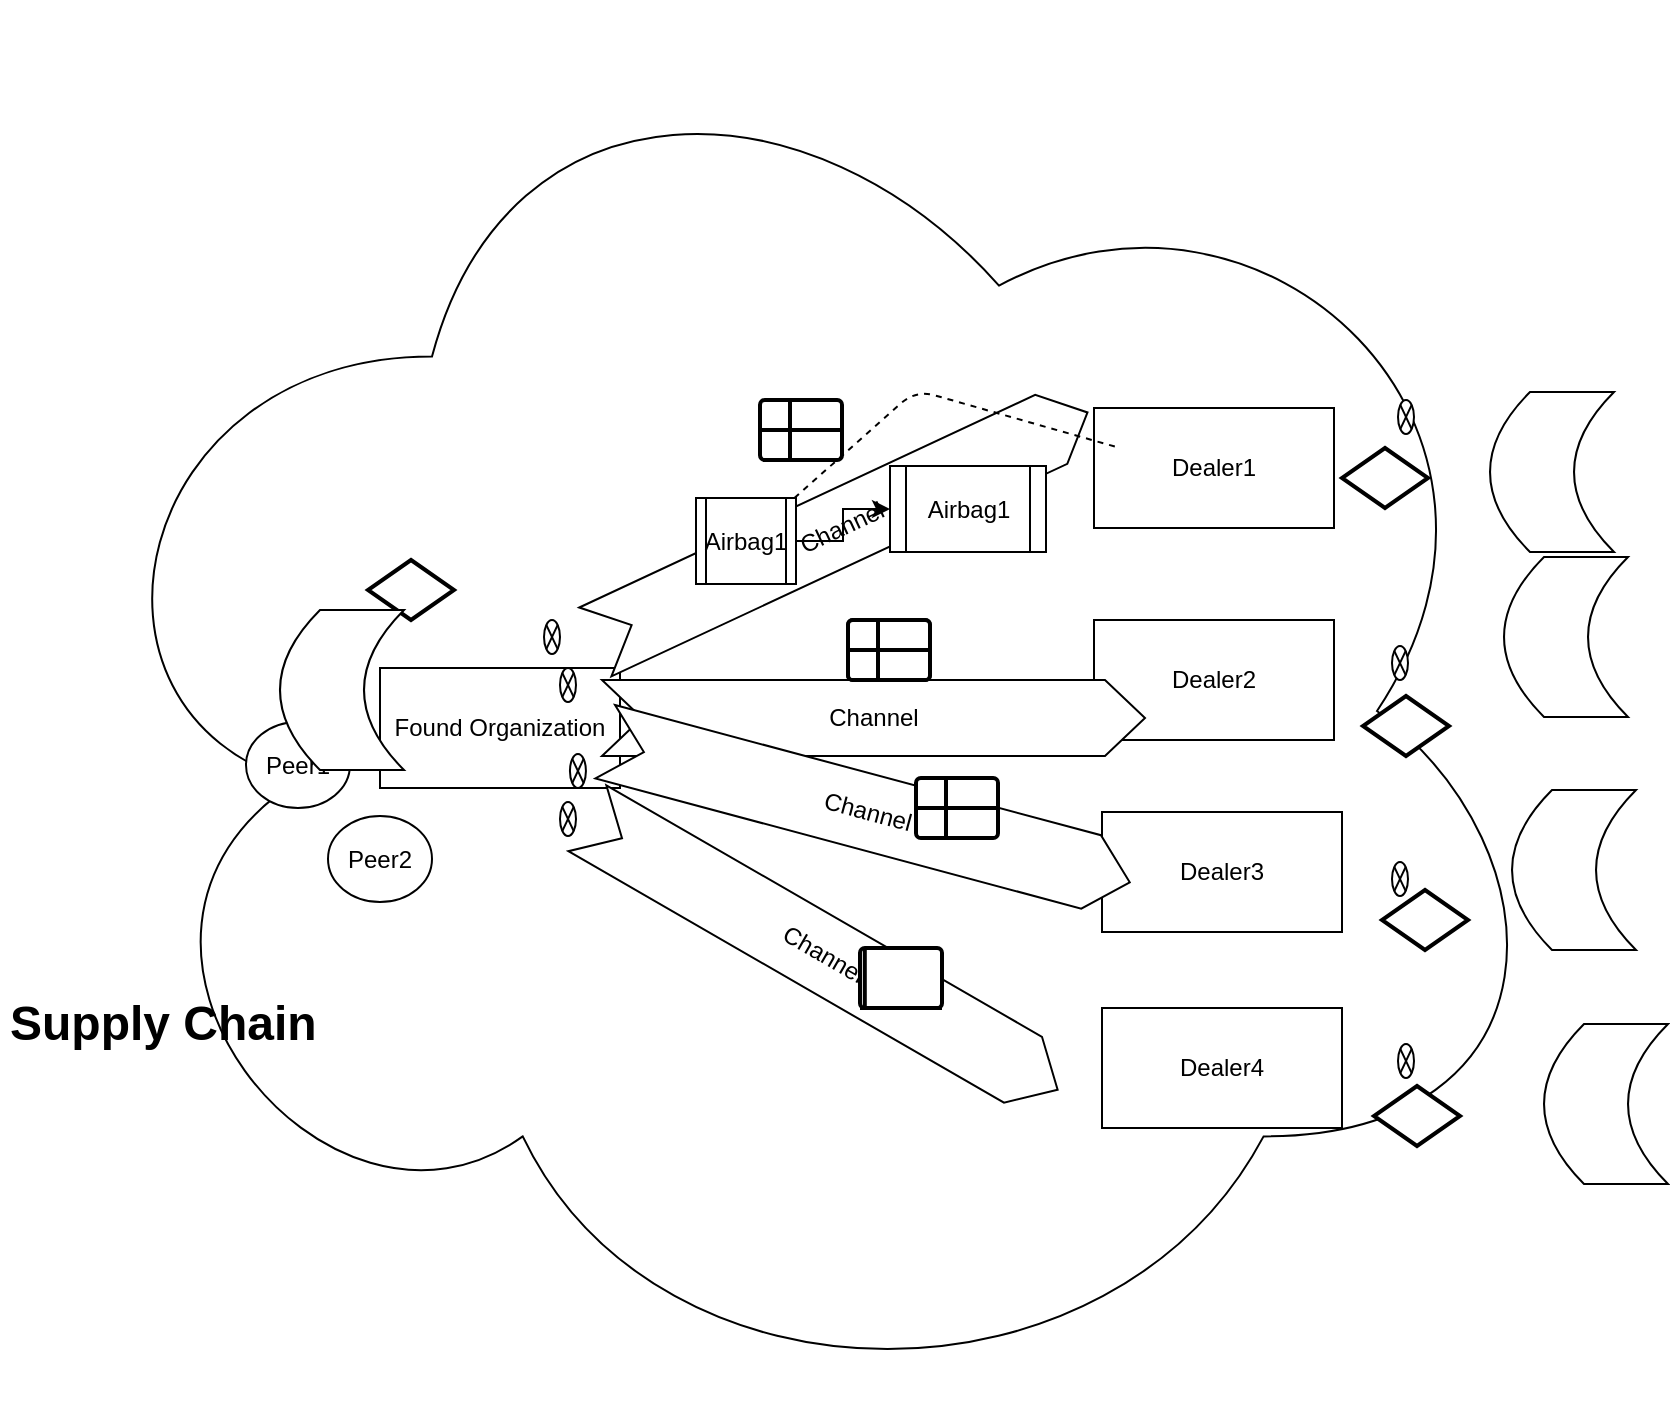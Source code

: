 <mxfile version="13.6.2" type="github">
  <diagram id="y-MZYcMi16r6H4DawcYB" name="Page-1">
    <mxGraphModel dx="868" dy="429" grid="0" gridSize="10" guides="1" tooltips="1" connect="1" arrows="1" fold="1" page="1" pageScale="1" pageWidth="1600" pageHeight="1200" math="0" shadow="0">
      <root>
        <mxCell id="0" />
        <mxCell id="1" parent="0" />
        <mxCell id="olQ-_vG1MbKa7JkdZpwq-19" value="" style="ellipse;shape=cloud;whiteSpace=wrap;html=1;" vertex="1" parent="1">
          <mxGeometry x="243" y="183" width="756" height="709" as="geometry" />
        </mxCell>
        <mxCell id="olQ-_vG1MbKa7JkdZpwq-1" value="Found Organization " style="rounded=0;whiteSpace=wrap;html=1;" vertex="1" parent="1">
          <mxGeometry x="406" y="516" width="120" height="60" as="geometry" />
        </mxCell>
        <mxCell id="olQ-_vG1MbKa7JkdZpwq-5" value="Dealer1" style="rounded=0;whiteSpace=wrap;html=1;" vertex="1" parent="1">
          <mxGeometry x="763" y="386" width="120" height="60" as="geometry" />
        </mxCell>
        <mxCell id="olQ-_vG1MbKa7JkdZpwq-8" value="Dealer2" style="rounded=0;whiteSpace=wrap;html=1;" vertex="1" parent="1">
          <mxGeometry x="763" y="492" width="120" height="60" as="geometry" />
        </mxCell>
        <mxCell id="olQ-_vG1MbKa7JkdZpwq-9" value="Dealer3" style="rounded=0;whiteSpace=wrap;html=1;" vertex="1" parent="1">
          <mxGeometry x="767" y="588" width="120" height="60" as="geometry" />
        </mxCell>
        <mxCell id="olQ-_vG1MbKa7JkdZpwq-10" value="Dealer4" style="rounded=0;whiteSpace=wrap;html=1;" vertex="1" parent="1">
          <mxGeometry x="767" y="686" width="120" height="60" as="geometry" />
        </mxCell>
        <mxCell id="olQ-_vG1MbKa7JkdZpwq-11" value="Peer1" style="ellipse;whiteSpace=wrap;html=1;" vertex="1" parent="1">
          <mxGeometry x="339" y="543" width="52" height="43" as="geometry" />
        </mxCell>
        <mxCell id="olQ-_vG1MbKa7JkdZpwq-12" value="Peer2" style="ellipse;whiteSpace=wrap;html=1;" vertex="1" parent="1">
          <mxGeometry x="380" y="590" width="52" height="43" as="geometry" />
        </mxCell>
        <mxCell id="olQ-_vG1MbKa7JkdZpwq-20" value="Channel" style="shape=step;perimeter=stepPerimeter;whiteSpace=wrap;html=1;fixedSize=1;rotation=-25;" vertex="1" parent="1">
          <mxGeometry x="500.97" y="426.6" width="271.5" height="38" as="geometry" />
        </mxCell>
        <mxCell id="olQ-_vG1MbKa7JkdZpwq-21" value="Channel" style="shape=step;perimeter=stepPerimeter;whiteSpace=wrap;html=1;fixedSize=1;rotation=0;" vertex="1" parent="1">
          <mxGeometry x="517" y="522" width="271.5" height="38" as="geometry" />
        </mxCell>
        <mxCell id="olQ-_vG1MbKa7JkdZpwq-22" value="Channel" style="shape=step;perimeter=stepPerimeter;whiteSpace=wrap;html=1;fixedSize=1;rotation=15;" vertex="1" parent="1">
          <mxGeometry x="514" y="569" width="271.5" height="38" as="geometry" />
        </mxCell>
        <mxCell id="olQ-_vG1MbKa7JkdZpwq-23" value="Channel" style="shape=step;perimeter=stepPerimeter;whiteSpace=wrap;html=1;fixedSize=1;rotation=30;" vertex="1" parent="1">
          <mxGeometry x="491.5" y="640" width="271.5" height="38" as="geometry" />
        </mxCell>
        <mxCell id="olQ-_vG1MbKa7JkdZpwq-26" value="" style="verticalLabelPosition=bottom;verticalAlign=top;html=1;shape=mxgraph.flowchart.or;" vertex="1" parent="1">
          <mxGeometry x="915" y="382" width="8" height="17" as="geometry" />
        </mxCell>
        <mxCell id="olQ-_vG1MbKa7JkdZpwq-27" value="" style="verticalLabelPosition=bottom;verticalAlign=top;html=1;shape=mxgraph.flowchart.or;" vertex="1" parent="1">
          <mxGeometry x="912" y="505" width="8" height="17" as="geometry" />
        </mxCell>
        <mxCell id="olQ-_vG1MbKa7JkdZpwq-28" value="" style="verticalLabelPosition=bottom;verticalAlign=top;html=1;shape=mxgraph.flowchart.or;" vertex="1" parent="1">
          <mxGeometry x="915" y="704" width="8" height="17" as="geometry" />
        </mxCell>
        <mxCell id="olQ-_vG1MbKa7JkdZpwq-29" value="" style="verticalLabelPosition=bottom;verticalAlign=top;html=1;shape=mxgraph.flowchart.or;" vertex="1" parent="1">
          <mxGeometry x="912" y="613" width="8" height="17" as="geometry" />
        </mxCell>
        <mxCell id="olQ-_vG1MbKa7JkdZpwq-30" value="" style="verticalLabelPosition=bottom;verticalAlign=top;html=1;shape=mxgraph.flowchart.or;" vertex="1" parent="1">
          <mxGeometry x="488" y="492" width="8" height="17" as="geometry" />
        </mxCell>
        <mxCell id="olQ-_vG1MbKa7JkdZpwq-31" value="" style="verticalLabelPosition=bottom;verticalAlign=top;html=1;shape=mxgraph.flowchart.or;" vertex="1" parent="1">
          <mxGeometry x="496" y="516" width="8" height="17" as="geometry" />
        </mxCell>
        <mxCell id="olQ-_vG1MbKa7JkdZpwq-32" value="" style="verticalLabelPosition=bottom;verticalAlign=top;html=1;shape=mxgraph.flowchart.or;" vertex="1" parent="1">
          <mxGeometry x="500.97" y="559" width="8" height="17" as="geometry" />
        </mxCell>
        <mxCell id="olQ-_vG1MbKa7JkdZpwq-33" value="" style="verticalLabelPosition=bottom;verticalAlign=top;html=1;shape=mxgraph.flowchart.or;" vertex="1" parent="1">
          <mxGeometry x="496" y="583" width="8" height="17" as="geometry" />
        </mxCell>
        <mxCell id="olQ-_vG1MbKa7JkdZpwq-34" value="" style="strokeWidth=2;html=1;shape=mxgraph.flowchart.decision;whiteSpace=wrap;" vertex="1" parent="1">
          <mxGeometry x="400" y="462" width="43" height="30" as="geometry" />
        </mxCell>
        <mxCell id="olQ-_vG1MbKa7JkdZpwq-36" value="" style="strokeWidth=2;html=1;shape=mxgraph.flowchart.decision;whiteSpace=wrap;" vertex="1" parent="1">
          <mxGeometry x="887" y="406" width="43" height="30" as="geometry" />
        </mxCell>
        <mxCell id="olQ-_vG1MbKa7JkdZpwq-37" value="" style="strokeWidth=2;html=1;shape=mxgraph.flowchart.decision;whiteSpace=wrap;" vertex="1" parent="1">
          <mxGeometry x="897.5" y="530" width="43" height="30" as="geometry" />
        </mxCell>
        <mxCell id="olQ-_vG1MbKa7JkdZpwq-38" value="" style="strokeWidth=2;html=1;shape=mxgraph.flowchart.decision;whiteSpace=wrap;" vertex="1" parent="1">
          <mxGeometry x="907" y="627" width="43" height="30" as="geometry" />
        </mxCell>
        <mxCell id="olQ-_vG1MbKa7JkdZpwq-39" value="" style="strokeWidth=2;html=1;shape=mxgraph.flowchart.decision;whiteSpace=wrap;" vertex="1" parent="1">
          <mxGeometry x="903" y="725" width="43" height="30" as="geometry" />
        </mxCell>
        <mxCell id="olQ-_vG1MbKa7JkdZpwq-40" value="" style="shape=internalStorage;whiteSpace=wrap;html=1;dx=15;dy=15;rounded=1;arcSize=8;strokeWidth=2;" vertex="1" parent="1">
          <mxGeometry x="596" y="382" width="41" height="30" as="geometry" />
        </mxCell>
        <mxCell id="olQ-_vG1MbKa7JkdZpwq-42" value="" style="shape=internalStorage;whiteSpace=wrap;html=1;dx=15;dy=15;rounded=1;arcSize=8;strokeWidth=2;" vertex="1" parent="1">
          <mxGeometry x="640" y="492" width="41" height="30" as="geometry" />
        </mxCell>
        <mxCell id="olQ-_vG1MbKa7JkdZpwq-43" value="" style="shape=internalStorage;whiteSpace=wrap;html=1;dx=15;dy=15;rounded=1;arcSize=8;strokeWidth=2;" vertex="1" parent="1">
          <mxGeometry x="640" y="492" width="41" height="30" as="geometry" />
        </mxCell>
        <mxCell id="olQ-_vG1MbKa7JkdZpwq-44" value="" style="shape=internalStorage;whiteSpace=wrap;html=1;dx=15;dy=15;rounded=1;arcSize=8;strokeWidth=2;" vertex="1" parent="1">
          <mxGeometry x="674" y="571" width="41" height="30" as="geometry" />
        </mxCell>
        <mxCell id="olQ-_vG1MbKa7JkdZpwq-45" value="" style="shape=internalStorage;whiteSpace=wrap;html=1;dx=0;dy=30;rounded=1;arcSize=8;strokeWidth=2;" vertex="1" parent="1">
          <mxGeometry x="646" y="656" width="41" height="30" as="geometry" />
        </mxCell>
        <mxCell id="olQ-_vG1MbKa7JkdZpwq-46" value="&lt;h1&gt;Supply Chain &lt;br&gt;&lt;/h1&gt;&lt;p&gt;&lt;br&gt;&lt;/p&gt;" style="text;html=1;strokeColor=none;fillColor=none;spacing=5;spacingTop=-20;whiteSpace=wrap;overflow=hidden;rounded=0;" vertex="1" parent="1">
          <mxGeometry x="216" y="674" width="190" height="120" as="geometry" />
        </mxCell>
        <mxCell id="olQ-_vG1MbKa7JkdZpwq-47" value="" style="shape=dataStorage;whiteSpace=wrap;html=1;fixedSize=1;" vertex="1" parent="1">
          <mxGeometry x="961" y="378" width="62" height="80" as="geometry" />
        </mxCell>
        <mxCell id="olQ-_vG1MbKa7JkdZpwq-48" value="" style="shape=dataStorage;whiteSpace=wrap;html=1;fixedSize=1;" vertex="1" parent="1">
          <mxGeometry x="968" y="460.5" width="62" height="80" as="geometry" />
        </mxCell>
        <mxCell id="olQ-_vG1MbKa7JkdZpwq-49" value="" style="shape=dataStorage;whiteSpace=wrap;html=1;fixedSize=1;" vertex="1" parent="1">
          <mxGeometry x="972" y="577" width="62" height="80" as="geometry" />
        </mxCell>
        <mxCell id="olQ-_vG1MbKa7JkdZpwq-50" value="" style="shape=dataStorage;whiteSpace=wrap;html=1;fixedSize=1;" vertex="1" parent="1">
          <mxGeometry x="988" y="694" width="62" height="80" as="geometry" />
        </mxCell>
        <mxCell id="olQ-_vG1MbKa7JkdZpwq-51" value="" style="shape=dataStorage;whiteSpace=wrap;html=1;fixedSize=1;" vertex="1" parent="1">
          <mxGeometry x="356" y="487" width="62" height="80" as="geometry" />
        </mxCell>
        <mxCell id="olQ-_vG1MbKa7JkdZpwq-56" style="edgeStyle=orthogonalEdgeStyle;rounded=0;orthogonalLoop=1;jettySize=auto;html=1;" edge="1" parent="1" source="olQ-_vG1MbKa7JkdZpwq-52" target="olQ-_vG1MbKa7JkdZpwq-55">
          <mxGeometry relative="1" as="geometry" />
        </mxCell>
        <mxCell id="olQ-_vG1MbKa7JkdZpwq-52" value="Airbag1" style="shape=process;whiteSpace=wrap;html=1;backgroundOutline=1;" vertex="1" parent="1">
          <mxGeometry x="564" y="431" width="50" height="43" as="geometry" />
        </mxCell>
        <mxCell id="olQ-_vG1MbKa7JkdZpwq-53" value="" style="endArrow=none;dashed=1;html=1;" edge="1" parent="1" source="olQ-_vG1MbKa7JkdZpwq-52">
          <mxGeometry width="50" height="50" relative="1" as="geometry">
            <mxPoint x="726" y="456" as="sourcePoint" />
            <mxPoint x="776" y="406" as="targetPoint" />
            <Array as="points">
              <mxPoint x="674" y="377" />
            </Array>
          </mxGeometry>
        </mxCell>
        <mxCell id="olQ-_vG1MbKa7JkdZpwq-55" value="Airbag1" style="shape=process;whiteSpace=wrap;html=1;backgroundOutline=1;" vertex="1" parent="1">
          <mxGeometry x="661" y="415" width="78" height="43" as="geometry" />
        </mxCell>
      </root>
    </mxGraphModel>
  </diagram>
</mxfile>
